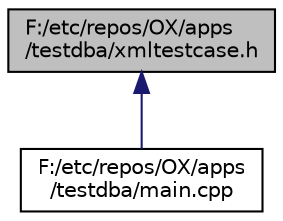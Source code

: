 digraph "F:/etc/repos/OX/apps/testdba/xmltestcase.h"
{
  edge [fontname="Helvetica",fontsize="10",labelfontname="Helvetica",labelfontsize="10"];
  node [fontname="Helvetica",fontsize="10",shape=record];
  Node1 [label="F:/etc/repos/OX/apps\l/testdba/xmltestcase.h",height=0.2,width=0.4,color="black", fillcolor="grey75", style="filled" fontcolor="black"];
  Node1 -> Node2 [dir="back",color="midnightblue",fontsize="10",style="solid",fontname="Helvetica"];
  Node2 [label="F:/etc/repos/OX/apps\l/testdba/main.cpp",height=0.2,width=0.4,color="black", fillcolor="white", style="filled",URL="$testdba_2main_8cpp.html"];
}
